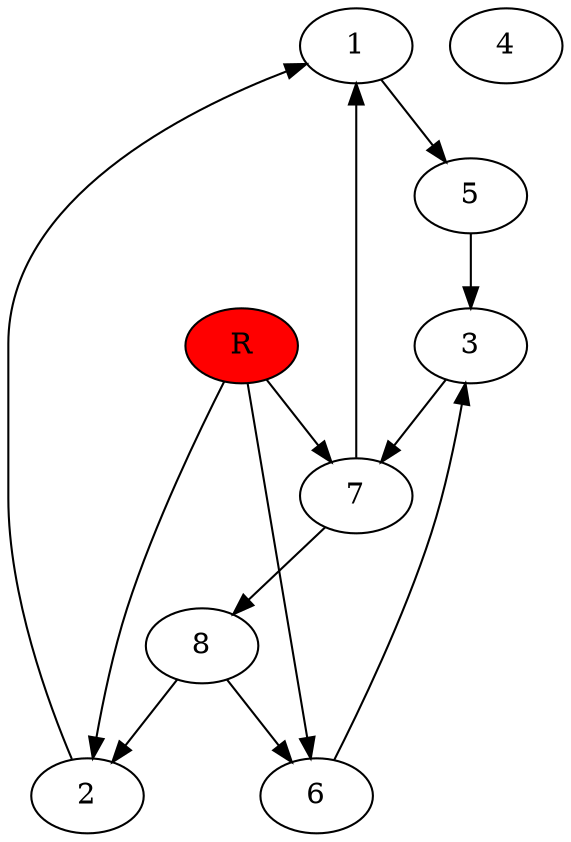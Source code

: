 digraph prb613 {
	1
	2
	3
	4
	5
	6
	7
	8
	R [fillcolor="#ff0000" style=filled]
	1 -> 5
	2 -> 1
	3 -> 7
	5 -> 3
	6 -> 3
	7 -> 1
	7 -> 8
	8 -> 2
	8 -> 6
	R -> 2
	R -> 6
	R -> 7
}
